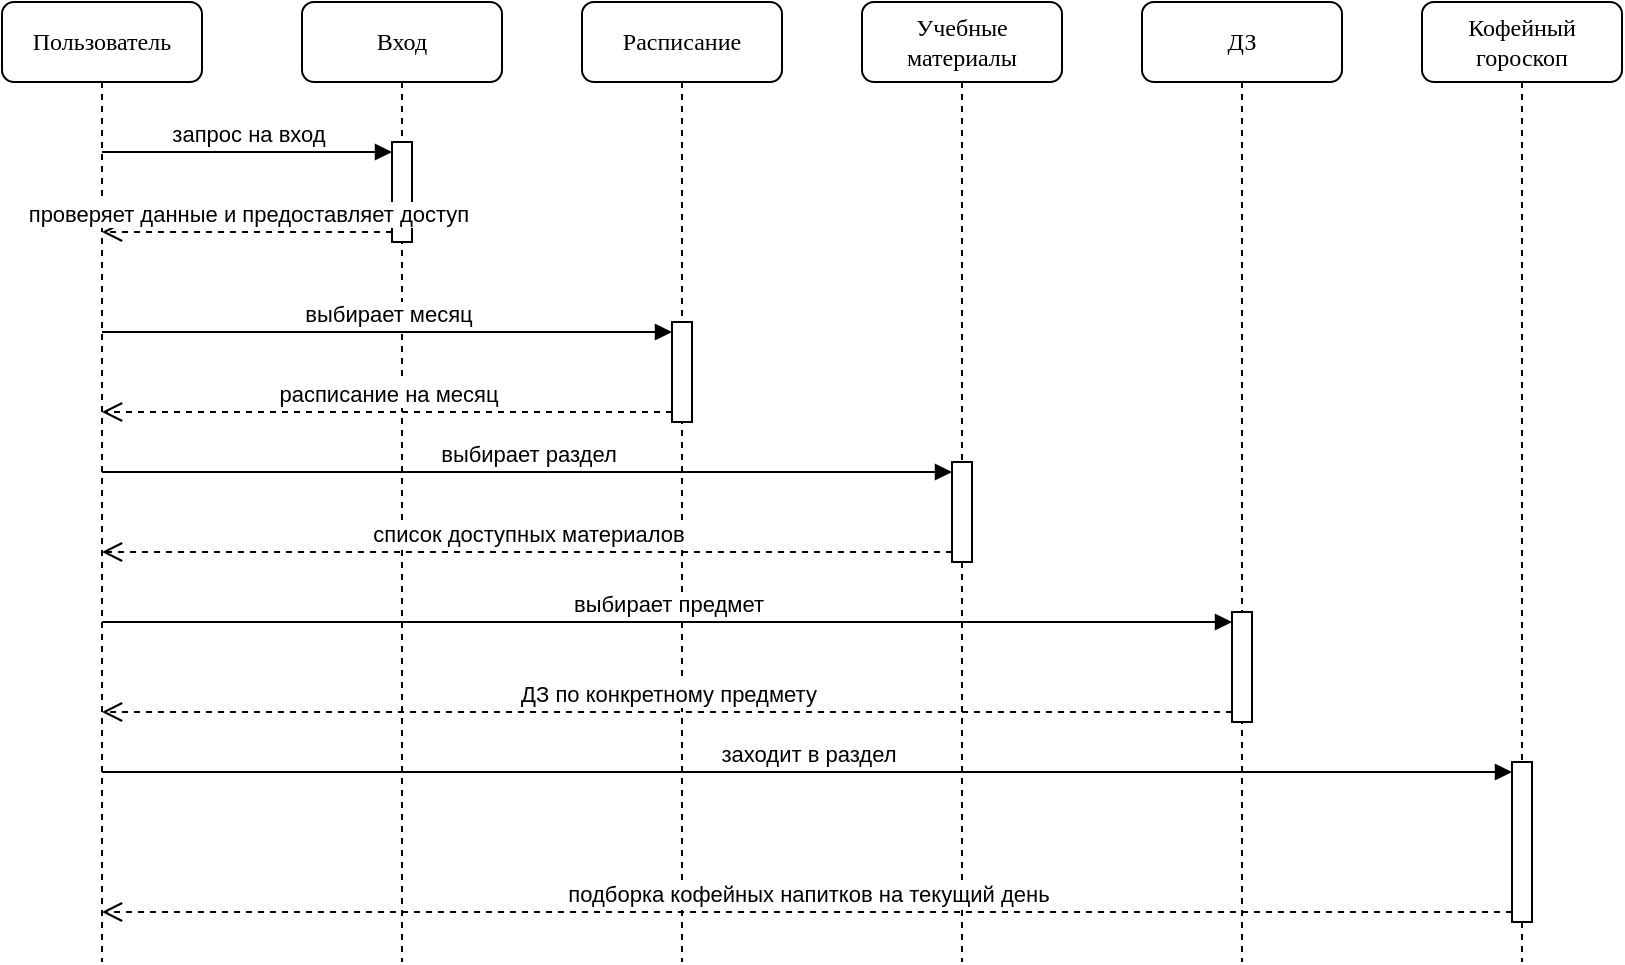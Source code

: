<mxfile version="22.1.11" type="github">
  <diagram name="Page-1" id="13e1069c-82ec-6db2-03f1-153e76fe0fe0">
    <mxGraphModel dx="876" dy="693" grid="1" gridSize="10" guides="1" tooltips="1" connect="1" arrows="1" fold="1" page="1" pageScale="1" pageWidth="1100" pageHeight="850" background="none" math="0" shadow="0">
      <root>
        <mxCell id="0" />
        <mxCell id="1" parent="0" />
        <mxCell id="7baba1c4bc27f4b0-3" value="Вход" style="shape=umlLifeline;perimeter=lifelinePerimeter;whiteSpace=wrap;html=1;container=1;collapsible=0;recursiveResize=0;outlineConnect=0;rounded=1;shadow=0;comic=0;labelBackgroundColor=none;strokeWidth=1;fontFamily=Verdana;fontSize=12;align=center;" parent="1" vertex="1">
          <mxGeometry x="400" y="80" width="100" height="480" as="geometry" />
        </mxCell>
        <mxCell id="wXTB8WBdFngruvcZdxEb-5" value="" style="html=1;points=[[0,0,0,0,5],[0,1,0,0,-5],[1,0,0,0,5],[1,1,0,0,-5]];perimeter=orthogonalPerimeter;outlineConnect=0;targetShapes=umlLifeline;portConstraint=eastwest;newEdgeStyle={&quot;curved&quot;:0,&quot;rounded&quot;:0};" vertex="1" parent="7baba1c4bc27f4b0-3">
          <mxGeometry x="45" y="70" width="10" height="50" as="geometry" />
        </mxCell>
        <mxCell id="7baba1c4bc27f4b0-4" value="Расписание" style="shape=umlLifeline;perimeter=lifelinePerimeter;whiteSpace=wrap;html=1;container=1;collapsible=0;recursiveResize=0;outlineConnect=0;rounded=1;shadow=0;comic=0;labelBackgroundColor=none;strokeWidth=1;fontFamily=Verdana;fontSize=12;align=center;" parent="1" vertex="1">
          <mxGeometry x="540" y="80" width="100" height="480" as="geometry" />
        </mxCell>
        <mxCell id="wXTB8WBdFngruvcZdxEb-11" value="" style="html=1;points=[[0,0,0,0,5],[0,1,0,0,-5],[1,0,0,0,5],[1,1,0,0,-5]];perimeter=orthogonalPerimeter;outlineConnect=0;targetShapes=umlLifeline;portConstraint=eastwest;newEdgeStyle={&quot;curved&quot;:0,&quot;rounded&quot;:0};" vertex="1" parent="7baba1c4bc27f4b0-4">
          <mxGeometry x="45" y="160" width="10" height="50" as="geometry" />
        </mxCell>
        <mxCell id="7baba1c4bc27f4b0-5" value="Учебные материалы" style="shape=umlLifeline;perimeter=lifelinePerimeter;whiteSpace=wrap;html=1;container=1;collapsible=0;recursiveResize=0;outlineConnect=0;rounded=1;shadow=0;comic=0;labelBackgroundColor=none;strokeWidth=1;fontFamily=Verdana;fontSize=12;align=center;" parent="1" vertex="1">
          <mxGeometry x="680" y="80" width="100" height="480" as="geometry" />
        </mxCell>
        <mxCell id="wXTB8WBdFngruvcZdxEb-15" value="" style="html=1;points=[[0,0,0,0,5],[0,1,0,0,-5],[1,0,0,0,5],[1,1,0,0,-5]];perimeter=orthogonalPerimeter;outlineConnect=0;targetShapes=umlLifeline;portConstraint=eastwest;newEdgeStyle={&quot;curved&quot;:0,&quot;rounded&quot;:0};" vertex="1" parent="7baba1c4bc27f4b0-5">
          <mxGeometry x="45" y="230" width="10" height="50" as="geometry" />
        </mxCell>
        <mxCell id="7baba1c4bc27f4b0-6" value="ДЗ" style="shape=umlLifeline;perimeter=lifelinePerimeter;whiteSpace=wrap;html=1;container=1;collapsible=0;recursiveResize=0;outlineConnect=0;rounded=1;shadow=0;comic=0;labelBackgroundColor=none;strokeWidth=1;fontFamily=Verdana;fontSize=12;align=center;" parent="1" vertex="1">
          <mxGeometry x="820" y="80" width="100" height="480" as="geometry" />
        </mxCell>
        <mxCell id="wXTB8WBdFngruvcZdxEb-20" value="" style="html=1;points=[[0,0,0,0,5],[0,1,0,0,-5],[1,0,0,0,5],[1,1,0,0,-5]];perimeter=orthogonalPerimeter;outlineConnect=0;targetShapes=umlLifeline;portConstraint=eastwest;newEdgeStyle={&quot;curved&quot;:0,&quot;rounded&quot;:0};" vertex="1" parent="7baba1c4bc27f4b0-6">
          <mxGeometry x="45" y="305" width="10" height="55" as="geometry" />
        </mxCell>
        <mxCell id="7baba1c4bc27f4b0-7" value="Кофейный гороскоп" style="shape=umlLifeline;perimeter=lifelinePerimeter;whiteSpace=wrap;html=1;container=1;collapsible=0;recursiveResize=0;outlineConnect=0;rounded=1;shadow=0;comic=0;labelBackgroundColor=none;strokeWidth=1;fontFamily=Verdana;fontSize=12;align=center;" parent="1" vertex="1">
          <mxGeometry x="960" y="80" width="100" height="480" as="geometry" />
        </mxCell>
        <mxCell id="wXTB8WBdFngruvcZdxEb-23" value="" style="html=1;points=[[0,0,0,0,5],[0,1,0,0,-5],[1,0,0,0,5],[1,1,0,0,-5]];perimeter=orthogonalPerimeter;outlineConnect=0;targetShapes=umlLifeline;portConstraint=eastwest;newEdgeStyle={&quot;curved&quot;:0,&quot;rounded&quot;:0};" vertex="1" parent="7baba1c4bc27f4b0-7">
          <mxGeometry x="45" y="380" width="10" height="80" as="geometry" />
        </mxCell>
        <mxCell id="7baba1c4bc27f4b0-8" value="Пользователь" style="shape=umlLifeline;perimeter=lifelinePerimeter;whiteSpace=wrap;html=1;container=1;collapsible=0;recursiveResize=0;outlineConnect=0;rounded=1;shadow=0;comic=0;labelBackgroundColor=none;strokeWidth=1;fontFamily=Verdana;fontSize=12;align=center;" parent="1" vertex="1">
          <mxGeometry x="250" y="80" width="100" height="480" as="geometry" />
        </mxCell>
        <mxCell id="wXTB8WBdFngruvcZdxEb-6" value="запрос на вход" style="html=1;verticalAlign=bottom;endArrow=block;curved=0;rounded=0;entryX=0;entryY=0;entryDx=0;entryDy=5;" edge="1" target="wXTB8WBdFngruvcZdxEb-5" parent="1" source="7baba1c4bc27f4b0-8">
          <mxGeometry relative="1" as="geometry">
            <mxPoint x="375" y="155" as="sourcePoint" />
          </mxGeometry>
        </mxCell>
        <mxCell id="wXTB8WBdFngruvcZdxEb-7" value="проверяет данные и предоставляет доступ" style="html=1;verticalAlign=bottom;endArrow=open;dashed=1;endSize=8;curved=0;rounded=0;exitX=0;exitY=1;exitDx=0;exitDy=-5;" edge="1" source="wXTB8WBdFngruvcZdxEb-5" parent="1" target="7baba1c4bc27f4b0-8">
          <mxGeometry relative="1" as="geometry">
            <mxPoint x="375" y="225" as="targetPoint" />
          </mxGeometry>
        </mxCell>
        <mxCell id="wXTB8WBdFngruvcZdxEb-13" value="расписание на месяц" style="html=1;verticalAlign=bottom;endArrow=open;dashed=1;endSize=8;curved=0;rounded=0;exitX=0;exitY=1;exitDx=0;exitDy=-5;" edge="1" source="wXTB8WBdFngruvcZdxEb-11" parent="1" target="7baba1c4bc27f4b0-8">
          <mxGeometry relative="1" as="geometry">
            <mxPoint x="149.447" y="345" as="targetPoint" />
          </mxGeometry>
        </mxCell>
        <mxCell id="wXTB8WBdFngruvcZdxEb-12" value="выбирает месяц" style="html=1;verticalAlign=bottom;endArrow=block;curved=0;rounded=0;entryX=0;entryY=0;entryDx=0;entryDy=5;" edge="1" target="wXTB8WBdFngruvcZdxEb-11" parent="1" source="7baba1c4bc27f4b0-8">
          <mxGeometry relative="1" as="geometry">
            <mxPoint x="149.447" y="275" as="sourcePoint" />
          </mxGeometry>
        </mxCell>
        <mxCell id="wXTB8WBdFngruvcZdxEb-16" value="выбирает раздел" style="html=1;verticalAlign=bottom;endArrow=block;curved=0;rounded=0;entryX=0;entryY=0;entryDx=0;entryDy=5;" edge="1" target="wXTB8WBdFngruvcZdxEb-15" parent="1" source="7baba1c4bc27f4b0-8">
          <mxGeometry relative="1" as="geometry">
            <mxPoint x="655" y="315" as="sourcePoint" />
          </mxGeometry>
        </mxCell>
        <mxCell id="wXTB8WBdFngruvcZdxEb-17" value="список доступных материалов" style="html=1;verticalAlign=bottom;endArrow=open;dashed=1;endSize=8;curved=0;rounded=0;exitX=0;exitY=1;exitDx=0;exitDy=-5;" edge="1" source="wXTB8WBdFngruvcZdxEb-15" parent="1" target="7baba1c4bc27f4b0-8">
          <mxGeometry relative="1" as="geometry">
            <mxPoint x="655" y="385" as="targetPoint" />
          </mxGeometry>
        </mxCell>
        <mxCell id="wXTB8WBdFngruvcZdxEb-21" value="выбирает предмет" style="html=1;verticalAlign=bottom;endArrow=block;curved=0;rounded=0;entryX=0;entryY=0;entryDx=0;entryDy=5;" edge="1" target="wXTB8WBdFngruvcZdxEb-20" parent="1" source="7baba1c4bc27f4b0-8">
          <mxGeometry relative="1" as="geometry">
            <mxPoint x="795" y="390" as="sourcePoint" />
          </mxGeometry>
        </mxCell>
        <mxCell id="wXTB8WBdFngruvcZdxEb-22" value="ДЗ по конкретному предмету" style="html=1;verticalAlign=bottom;endArrow=open;dashed=1;endSize=8;curved=0;rounded=0;exitX=0;exitY=1;exitDx=0;exitDy=-5;" edge="1" source="wXTB8WBdFngruvcZdxEb-20" parent="1" target="7baba1c4bc27f4b0-8">
          <mxGeometry relative="1" as="geometry">
            <mxPoint x="795" y="460" as="targetPoint" />
          </mxGeometry>
        </mxCell>
        <mxCell id="wXTB8WBdFngruvcZdxEb-24" value="заходит в раздел" style="html=1;verticalAlign=bottom;endArrow=block;curved=0;rounded=0;entryX=0;entryY=0;entryDx=0;entryDy=5;" edge="1" target="wXTB8WBdFngruvcZdxEb-23" parent="1" source="7baba1c4bc27f4b0-8">
          <mxGeometry relative="1" as="geometry">
            <mxPoint x="935" y="465" as="sourcePoint" />
          </mxGeometry>
        </mxCell>
        <mxCell id="wXTB8WBdFngruvcZdxEb-25" value="подборка кофейных напитков на текущий день" style="html=1;verticalAlign=bottom;endArrow=open;dashed=1;endSize=8;curved=0;rounded=0;exitX=0;exitY=1;exitDx=0;exitDy=-5;" edge="1" source="wXTB8WBdFngruvcZdxEb-23" parent="1" target="7baba1c4bc27f4b0-8">
          <mxGeometry relative="1" as="geometry">
            <mxPoint x="935" y="535" as="targetPoint" />
          </mxGeometry>
        </mxCell>
      </root>
    </mxGraphModel>
  </diagram>
</mxfile>
